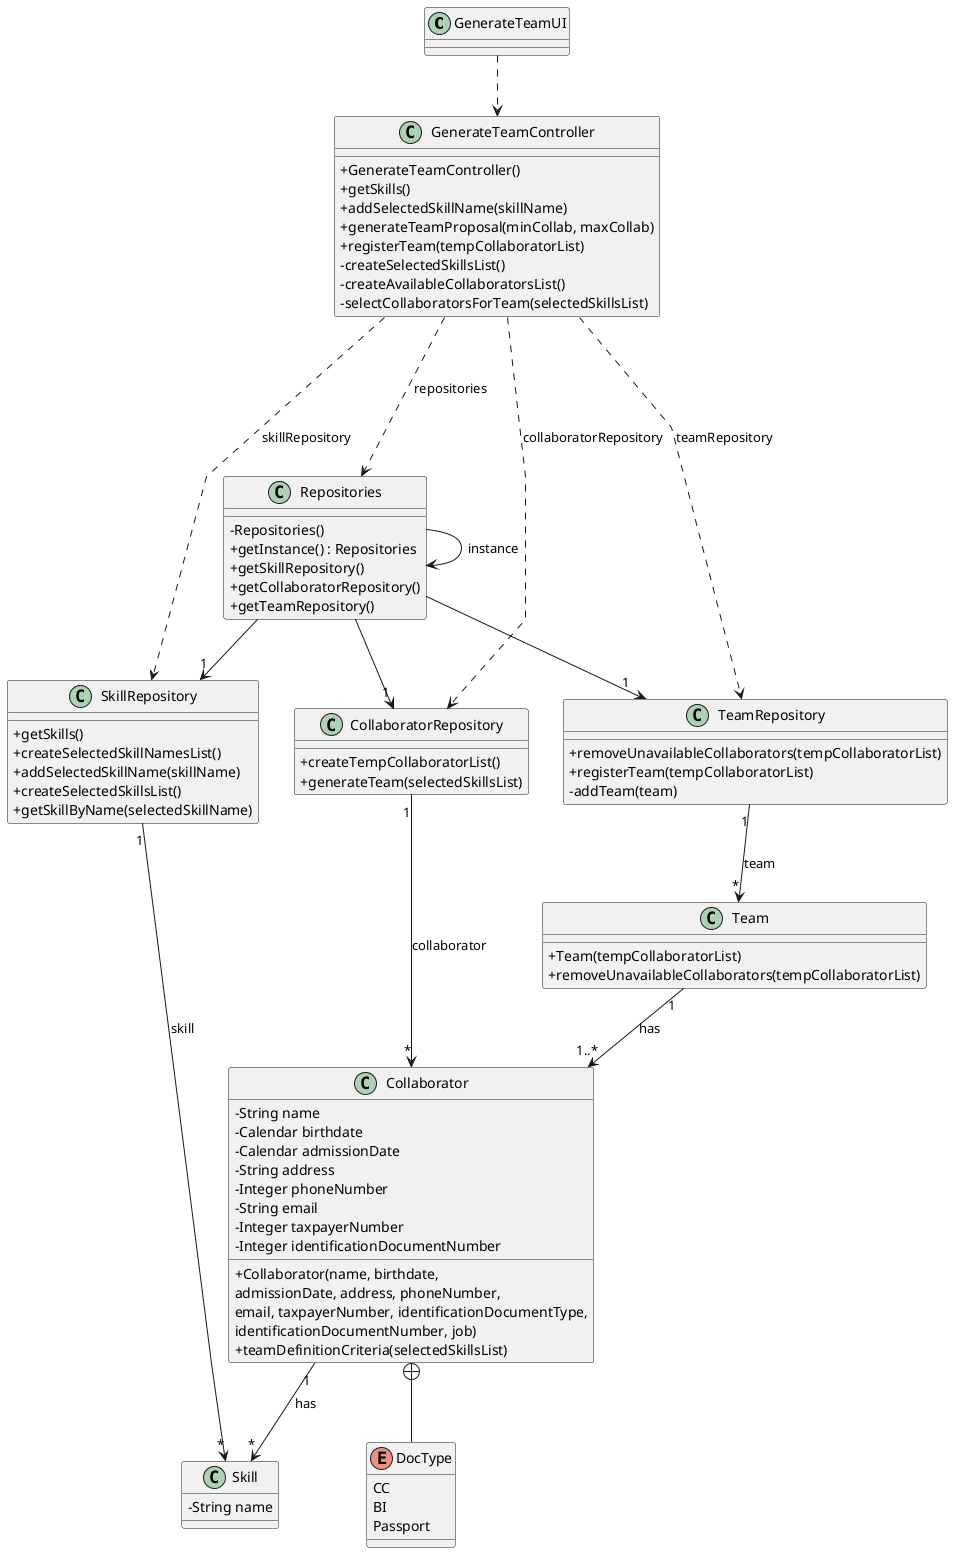 @startuml
'skinparam monochrome true
skinparam packageStyle rectangle
skinparam shadowing false
skinparam linetype polyline
'skinparam linetype orto

skinparam classAttributeIconSize 0

'left to right direction

class GenerateTeamUI
{

}

class GenerateTeamController
{
    + GenerateTeamController()
    + getSkills()
    + addSelectedSkillName(skillName)
    + generateTeamProposal(minCollab, maxCollab)
    + registerTeam(tempCollaboratorList)
    - createSelectedSkillsList()
    - createAvailableCollaboratorsList()
    - selectCollaboratorsForTeam(selectedSkillsList)
}
'###############################################
'Confirmar o pq do construtor ter os repositórios no exemplo
'###############################################

class Repositories
{
    - Repositories()
    + getInstance() : Repositories
    + getSkillRepository()
    + getCollaboratorRepository()
    + getTeamRepository()
}



class SkillRepository
{
    + getSkills()
    + createSelectedSkillNamesList()
    + addSelectedSkillName(skillName)
    + createSelectedSkillsList()
    + getSkillByName(selectedSkillName)
}

class CollaboratorRepository
{
    + createTempCollaboratorList()
    + generateTeam(selectedSkillsList)
}

class TeamRepository
{
    + removeUnavailableCollaborators(tempCollaboratorList)
    + registerTeam(tempCollaboratorList)
    - addTeam(team)
}

class Collaborator
{
    - String name
    - Calendar birthdate
    - Calendar admissionDate
    - String address
    - Integer phoneNumber
    - String email
    - Integer taxpayerNumber
    - Integer identificationDocumentNumber
    + Collaborator(name, birthdate,\nadmissionDate, address, phoneNumber,\nemail, taxpayerNumber, identificationDocumentType,\nidentificationDocumentNumber, job)
    + teamDefinitionCriteria(selectedSkillsList)
}

enum DocType
{
    CC
    BI
    Passport
}

class Skill
{
    - String name
}

class Team
{
    + Team(tempCollaboratorList)
    + removeUnavailableCollaborators(tempCollaboratorList)
}

Repositories -> Repositories : instance

GenerateTeamUI ..> GenerateTeamController

GenerateTeamController ...> Repositories : repositories

GenerateTeamController ...> CollaboratorRepository : collaboratorRepository
GenerateTeamController ...> SkillRepository : skillRepository
GenerateTeamController ...> TeamRepository : teamRepository

Repositories --> "1" SkillRepository
Repositories --> "1" CollaboratorRepository
Repositories --> "1" TeamRepository

SkillRepository "1" --> "*" Skill: skill
CollaboratorRepository "1" --> "*" Collaborator : collaborator
TeamRepository "1" --> "*" Team: team

Collaborator "1" --> "*" Skill: has
Team "1" --> "1..*" Collaborator: has

Collaborator +-- DocType

@enduml
